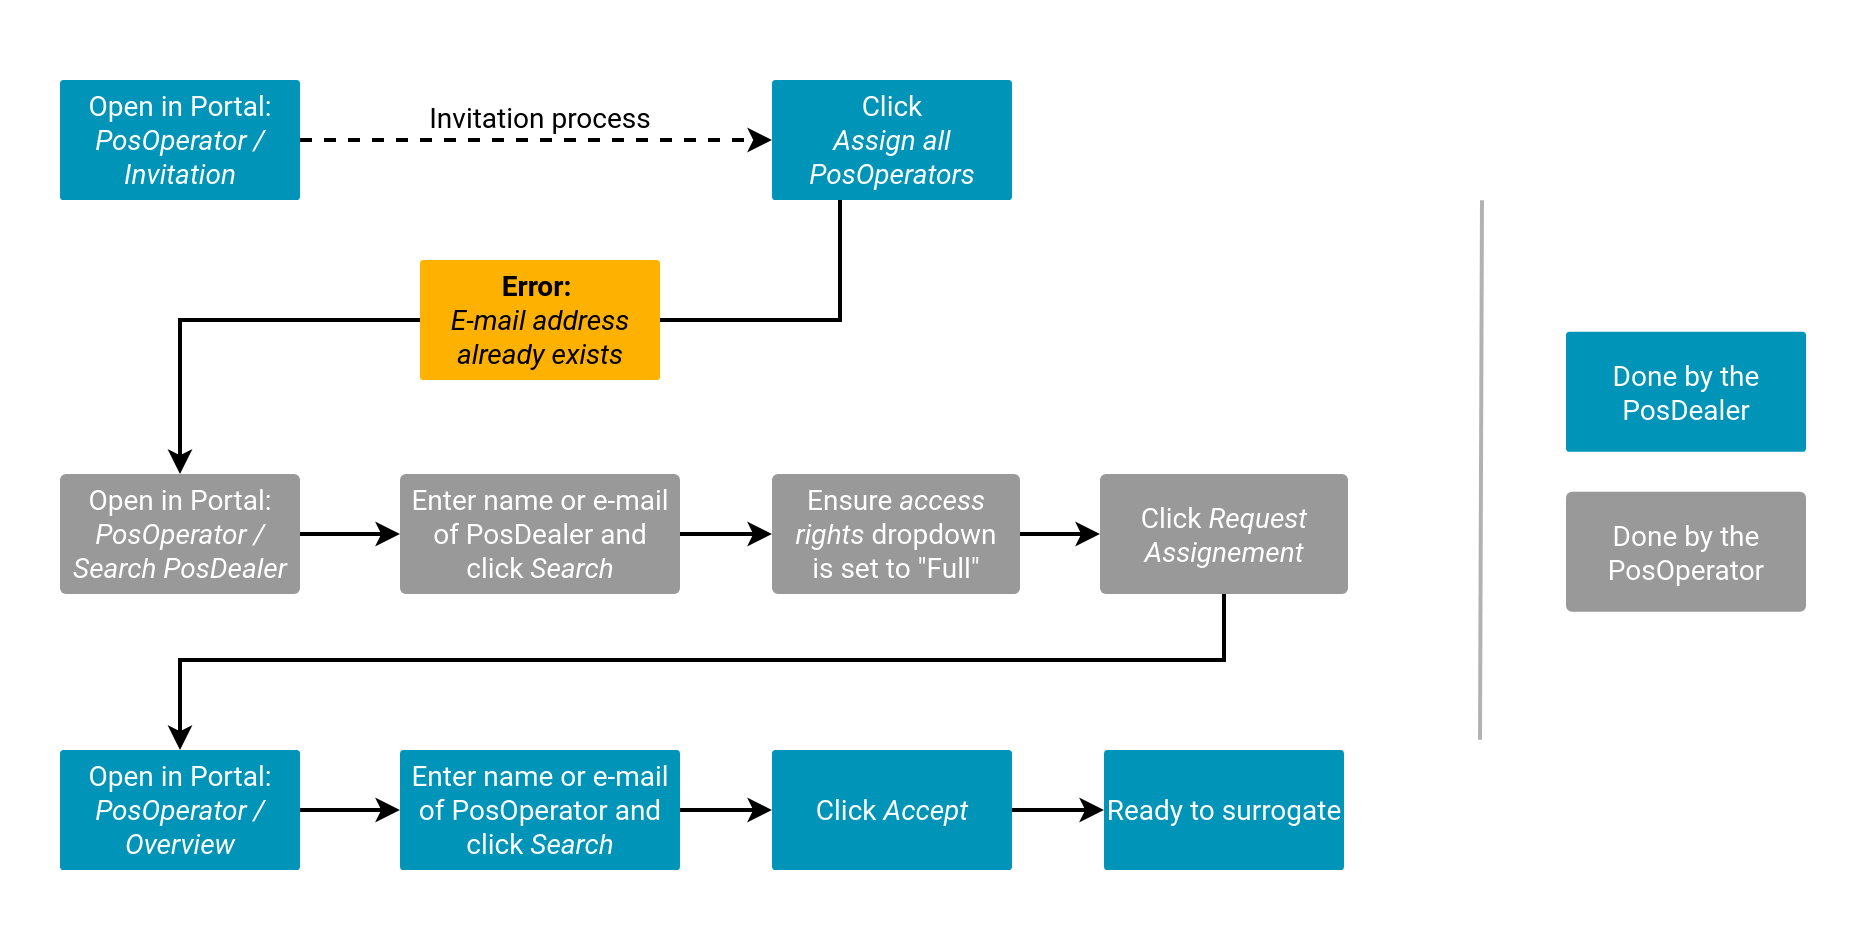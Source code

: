 <mxfile version="18.0.6" type="device"><diagram id="C5RBs43oDa-KdzZeNtuy" name="Page-1"><mxGraphModel dx="2591" dy="857" grid="1" gridSize="10" guides="1" tooltips="1" connect="1" arrows="1" fold="1" page="1" pageScale="1" pageWidth="1169" pageHeight="827" math="0" shadow="0"><root><mxCell id="WIyWlLk6GJQsqaUBKTNV-0"/><mxCell id="WIyWlLk6GJQsqaUBKTNV-1" parent="WIyWlLk6GJQsqaUBKTNV-0"/><mxCell id="gjwJcGeJe08G-OfLPSlC-13" value="" style="rounded=0;whiteSpace=wrap;html=1;strokeColor=none;" parent="WIyWlLk6GJQsqaUBKTNV-1" vertex="1"><mxGeometry x="-1030" width="930" height="470" as="geometry"/></mxCell><mxCell id="7qg1CN8xxovj4dKArf5S-10" value="" style="edgeStyle=orthogonalEdgeStyle;rounded=0;orthogonalLoop=1;jettySize=auto;html=1;strokeWidth=2;dashed=1;" parent="WIyWlLk6GJQsqaUBKTNV-1" source="7qg1CN8xxovj4dKArf5S-26" target="Mn3AqxcqX_a29lvz7Gvl-25" edge="1"><mxGeometry relative="1" as="geometry"><mxPoint x="-685" y="70" as="sourcePoint"/></mxGeometry></mxCell><mxCell id="7qg1CN8xxovj4dKArf5S-11" style="edgeStyle=orthogonalEdgeStyle;rounded=0;orthogonalLoop=1;jettySize=auto;html=1;strokeWidth=2;" parent="WIyWlLk6GJQsqaUBKTNV-1" source="Mn3AqxcqX_a29lvz7Gvl-25" target="Mn3AqxcqX_a29lvz7Gvl-38" edge="1"><mxGeometry relative="1" as="geometry"><Array as="points"><mxPoint x="-610" y="160"/><mxPoint x="-940" y="160"/></Array></mxGeometry></mxCell><mxCell id="Mn3AqxcqX_a29lvz7Gvl-25" value="Click&lt;br style=&quot;font-size: 14px;&quot;&gt;&lt;i style=&quot;font-size: 14px;&quot;&gt;Assign all PosOperators&lt;/i&gt;" style="whiteSpace=wrap;html=1;rounded=1;fontFamily=Roboto;fontSize=14;fontColor=#FFFFFF;strokeColor=none;fillColor=#0095B8;strokeWidth=2;arcSize=3;" parent="WIyWlLk6GJQsqaUBKTNV-1" vertex="1"><mxGeometry x="-644" y="40" width="120" height="60" as="geometry"/></mxCell><mxCell id="7qg1CN8xxovj4dKArf5S-12" value="" style="edgeStyle=orthogonalEdgeStyle;rounded=0;orthogonalLoop=1;jettySize=auto;html=1;strokeWidth=2;" parent="WIyWlLk6GJQsqaUBKTNV-1" source="Mn3AqxcqX_a29lvz7Gvl-38" target="Mn3AqxcqX_a29lvz7Gvl-50" edge="1"><mxGeometry relative="1" as="geometry"/></mxCell><mxCell id="Mn3AqxcqX_a29lvz7Gvl-38" value="&lt;span style=&quot;font-weight: normal; font-size: 14px;&quot;&gt;Open in Portal:&lt;br&gt;&lt;i&gt;PosOperator / Search PosDealer&lt;/i&gt;&lt;br&gt;&lt;/span&gt;" style="whiteSpace=wrap;html=1;rounded=1;fontFamily=Roboto;fontSize=14;fontColor=#FFFFFF;fontStyle=1;strokeColor=none;strokeWidth=2;arcSize=5;fillColor=#999999;" parent="WIyWlLk6GJQsqaUBKTNV-1" vertex="1"><mxGeometry x="-1000" y="237" width="120" height="60" as="geometry"/></mxCell><mxCell id="7qg1CN8xxovj4dKArf5S-13" value="" style="edgeStyle=orthogonalEdgeStyle;rounded=0;orthogonalLoop=1;jettySize=auto;html=1;strokeWidth=2;" parent="WIyWlLk6GJQsqaUBKTNV-1" source="Mn3AqxcqX_a29lvz7Gvl-50" target="Mn3AqxcqX_a29lvz7Gvl-42" edge="1"><mxGeometry relative="1" as="geometry"/></mxCell><mxCell id="Mn3AqxcqX_a29lvz7Gvl-50" value="&lt;span style=&quot;font-weight: normal; font-size: 14px;&quot;&gt;Enter name or e-mail of PosDealer and click &lt;i&gt;Search&lt;/i&gt;&lt;/span&gt;" style="whiteSpace=wrap;html=1;rounded=1;fontFamily=Roboto;fontSize=14;fontColor=#FFFFFF;fontStyle=1;strokeColor=none;strokeWidth=2;fillColor=#999999;arcSize=5;" parent="WIyWlLk6GJQsqaUBKTNV-1" vertex="1"><mxGeometry x="-830" y="237" width="140" height="60" as="geometry"/></mxCell><mxCell id="7qg1CN8xxovj4dKArf5S-14" style="edgeStyle=orthogonalEdgeStyle;rounded=0;orthogonalLoop=1;jettySize=auto;html=1;strokeWidth=2;exitX=0.5;exitY=1;exitDx=0;exitDy=0;entryX=0.5;entryY=0;entryDx=0;entryDy=0;" parent="WIyWlLk6GJQsqaUBKTNV-1" source="wfNoOzlcQa3IsMFqfBiN-3" target="wfNoOzlcQa3IsMFqfBiN-5" edge="1"><mxGeometry relative="1" as="geometry"><Array as="points"><mxPoint x="-418" y="330"/><mxPoint x="-940" y="330"/></Array><mxPoint x="-940" y="370" as="targetPoint"/></mxGeometry></mxCell><mxCell id="wfNoOzlcQa3IsMFqfBiN-4" value="" style="edgeStyle=orthogonalEdgeStyle;rounded=0;orthogonalLoop=1;jettySize=auto;html=1;fontFamily=Helvetica;fontSource=https%3A%2F%2Ffonts.googleapis.com%2Fcss%3Ffamily%3DRoboto;fontSize=11;fontColor=default;strokeWidth=2;" edge="1" parent="WIyWlLk6GJQsqaUBKTNV-1" source="Mn3AqxcqX_a29lvz7Gvl-42" target="wfNoOzlcQa3IsMFqfBiN-3"><mxGeometry relative="1" as="geometry"/></mxCell><mxCell id="Mn3AqxcqX_a29lvz7Gvl-42" value="&lt;span style=&quot;font-weight: normal; font-size: 14px;&quot;&gt;Ensure &lt;i&gt;access rights&lt;/i&gt;&amp;nbsp;dropdown &lt;br&gt;is set to &quot;Full&quot;&lt;/span&gt;" style="whiteSpace=wrap;html=1;rounded=1;fontFamily=Roboto;fontSize=14;fontColor=#FFFFFF;fontStyle=1;strokeColor=none;strokeWidth=2;fillColor=#999999;arcSize=5;" parent="WIyWlLk6GJQsqaUBKTNV-1" vertex="1"><mxGeometry x="-644" y="237" width="124" height="60" as="geometry"/></mxCell><mxCell id="7qg1CN8xxovj4dKArf5S-19" value="" style="edgeStyle=orthogonalEdgeStyle;rounded=0;orthogonalLoop=1;jettySize=auto;html=1;fontFamily=Roboto;fontSource=https%3A%2F%2Ffonts.googleapis.com%2Fcss%3Ffamily%3DRoboto;fontSize=10;fontColor=#FFFFFF;strokeWidth=2;exitX=1;exitY=0.5;exitDx=0;exitDy=0;" parent="WIyWlLk6GJQsqaUBKTNV-1" source="wfNoOzlcQa3IsMFqfBiN-5" edge="1"><mxGeometry relative="1" as="geometry"><mxPoint x="-880" y="405" as="sourcePoint"/><mxPoint x="-830" y="405" as="targetPoint"/></mxGeometry></mxCell><mxCell id="wfNoOzlcQa3IsMFqfBiN-9" value="" style="edgeStyle=orthogonalEdgeStyle;rounded=0;orthogonalLoop=1;jettySize=auto;html=1;fontFamily=Roboto;fontSource=https%3A%2F%2Ffonts.googleapis.com%2Fcss%3Ffamily%3DRoboto;fontSize=10;fontColor=#FFFFFF;strokeWidth=2;" edge="1" parent="WIyWlLk6GJQsqaUBKTNV-1" source="7qg1CN8xxovj4dKArf5S-3" target="wfNoOzlcQa3IsMFqfBiN-6"><mxGeometry relative="1" as="geometry"/></mxCell><mxCell id="7qg1CN8xxovj4dKArf5S-3" value="&lt;span style=&quot;&quot;&gt;Enter name or e-mail of PosOperator and click&amp;nbsp;&lt;/span&gt;&lt;i style=&quot;&quot;&gt;Search&lt;/i&gt;" style="whiteSpace=wrap;html=1;fontSize=14;fontFamily=Roboto;fillColor=#0095B8;strokeColor=none;fontColor=#FFFFFF;rounded=1;strokeWidth=2;arcSize=3;" parent="WIyWlLk6GJQsqaUBKTNV-1" vertex="1"><mxGeometry x="-830" y="375" width="140" height="60" as="geometry"/></mxCell><mxCell id="7qg1CN8xxovj4dKArf5S-21" value="Done by the PosDealer" style="whiteSpace=wrap;html=1;fontSize=14;fontFamily=Roboto;fillColor=#0095B8;strokeColor=none;fontColor=#FFFFFF;rounded=1;strokeWidth=2;arcSize=3;" parent="WIyWlLk6GJQsqaUBKTNV-1" vertex="1"><mxGeometry x="-247" y="165.88" width="120" height="60" as="geometry"/></mxCell><mxCell id="7qg1CN8xxovj4dKArf5S-23" value="&lt;span style=&quot;font-weight: normal; font-size: 14px;&quot;&gt;Done by the PosOperator&lt;/span&gt;" style="whiteSpace=wrap;html=1;rounded=1;fontFamily=Roboto;fontSize=14;fontColor=#FFFFFF;fontStyle=1;strokeColor=none;strokeWidth=2;fillColor=#999999;arcSize=5;" parent="WIyWlLk6GJQsqaUBKTNV-1" vertex="1"><mxGeometry x="-247" y="245.88" width="120" height="60" as="geometry"/></mxCell><mxCell id="7qg1CN8xxovj4dKArf5S-25" value="" style="endArrow=none;html=1;rounded=0;fontFamily=Roboto;fontSource=https%3A%2F%2Ffonts.googleapis.com%2Fcss%3Ffamily%3DRoboto;fontSize=13;fontColor=#FFFFFF;strokeWidth=2;textOpacity=50;opacity=30;" parent="WIyWlLk6GJQsqaUBKTNV-1" edge="1"><mxGeometry width="50" height="50" relative="1" as="geometry"><mxPoint x="-290" y="369.88" as="sourcePoint"/><mxPoint x="-289" y="100.13" as="targetPoint"/></mxGeometry></mxCell><mxCell id="7qg1CN8xxovj4dKArf5S-26" value="&lt;font style=&quot;font-size: 14px;&quot;&gt;Open in Portal:&lt;br style=&quot;font-size: 14px;&quot;&gt;&lt;i style=&quot;font-size: 14px;&quot;&gt;PosOperator / Invitation&lt;/i&gt;&lt;/font&gt;" style="whiteSpace=wrap;html=1;rounded=1;fontFamily=Roboto;fontSize=14;fontColor=#FFFFFF;strokeColor=none;fillColor=#0095B8;strokeWidth=2;arcSize=3;imageHeight=24;" parent="WIyWlLk6GJQsqaUBKTNV-1" vertex="1"><mxGeometry x="-1000" y="40" width="120" height="60" as="geometry"/></mxCell><mxCell id="wfNoOzlcQa3IsMFqfBiN-0" value="Invitation process" style="text;html=1;strokeColor=none;fillColor=none;align=center;verticalAlign=middle;whiteSpace=wrap;rounded=0;fontFamily=Roboto;fontSource=https%3A%2F%2Ffonts.googleapis.com%2Fcss%3Ffamily%3DRoboto;fontSize=14;" vertex="1" parent="WIyWlLk6GJQsqaUBKTNV-1"><mxGeometry x="-820" y="44" width="120" height="30" as="geometry"/></mxCell><mxCell id="wfNoOzlcQa3IsMFqfBiN-2" value="&lt;b&gt;Error:&amp;nbsp;&lt;/b&gt;&lt;br&gt;&lt;i&gt;E-mail address already exists&lt;/i&gt;" style="rounded=1;whiteSpace=wrap;html=1;fontFamily=Roboto;fontSource=https%3A%2F%2Ffonts.googleapis.com%2Fcss%3Ffamily%3DRoboto;fontSize=14;fillColor=#FFB100;strokeColor=none;fontColor=#000000;strokeWidth=2;arcSize=3;" vertex="1" parent="WIyWlLk6GJQsqaUBKTNV-1"><mxGeometry x="-820" y="130" width="120" height="60" as="geometry"/></mxCell><mxCell id="wfNoOzlcQa3IsMFqfBiN-3" value="&lt;span style=&quot;font-weight: 400;&quot;&gt;Click&amp;nbsp;&lt;/span&gt;&lt;span style=&quot;font-weight: normal;&quot;&gt;&lt;i&gt;Request Assignement&lt;/i&gt;&lt;/span&gt;" style="whiteSpace=wrap;html=1;rounded=1;fontFamily=Roboto;fontSize=14;fontColor=#FFFFFF;fontStyle=1;strokeColor=none;strokeWidth=2;fillColor=#999999;arcSize=5;" vertex="1" parent="WIyWlLk6GJQsqaUBKTNV-1"><mxGeometry x="-480" y="237" width="124" height="60" as="geometry"/></mxCell><mxCell id="wfNoOzlcQa3IsMFqfBiN-5" value="&lt;font style=&quot;font-size: 14px;&quot;&gt;Open in Portal:&lt;br style=&quot;font-size: 14px;&quot;&gt;&lt;i style=&quot;font-size: 14px;&quot;&gt;PosOperator / Overview&lt;/i&gt;&lt;/font&gt;" style="whiteSpace=wrap;html=1;rounded=1;fontFamily=Roboto;fontSize=14;fontColor=#FFFFFF;strokeColor=none;fillColor=#0095B8;strokeWidth=2;arcSize=3;imageHeight=24;" vertex="1" parent="WIyWlLk6GJQsqaUBKTNV-1"><mxGeometry x="-1000" y="375" width="120" height="60" as="geometry"/></mxCell><mxCell id="wfNoOzlcQa3IsMFqfBiN-10" value="" style="edgeStyle=orthogonalEdgeStyle;rounded=0;orthogonalLoop=1;jettySize=auto;html=1;fontFamily=Roboto;fontSource=https%3A%2F%2Ffonts.googleapis.com%2Fcss%3Ffamily%3DRoboto;fontSize=10;fontColor=#FFFFFF;strokeWidth=2;" edge="1" parent="WIyWlLk6GJQsqaUBKTNV-1" source="wfNoOzlcQa3IsMFqfBiN-6" target="wfNoOzlcQa3IsMFqfBiN-7"><mxGeometry relative="1" as="geometry"/></mxCell><mxCell id="wfNoOzlcQa3IsMFqfBiN-6" value="Click &lt;i&gt;Accept&lt;/i&gt;" style="whiteSpace=wrap;html=1;rounded=1;fontFamily=Roboto;fontSize=14;fontColor=#FFFFFF;strokeColor=none;fillColor=#0095B8;strokeWidth=2;arcSize=3;imageHeight=24;" vertex="1" parent="WIyWlLk6GJQsqaUBKTNV-1"><mxGeometry x="-644" y="375" width="120" height="60" as="geometry"/></mxCell><mxCell id="wfNoOzlcQa3IsMFqfBiN-7" value="Ready to surrogate" style="whiteSpace=wrap;html=1;fontSize=14;fontFamily=Roboto;fillColor=#0095B8;strokeColor=none;fontColor=#FFFFFF;rounded=1;strokeWidth=2;arcSize=3;" vertex="1" parent="WIyWlLk6GJQsqaUBKTNV-1"><mxGeometry x="-478" y="375" width="120" height="60" as="geometry"/></mxCell></root></mxGraphModel></diagram></mxfile>